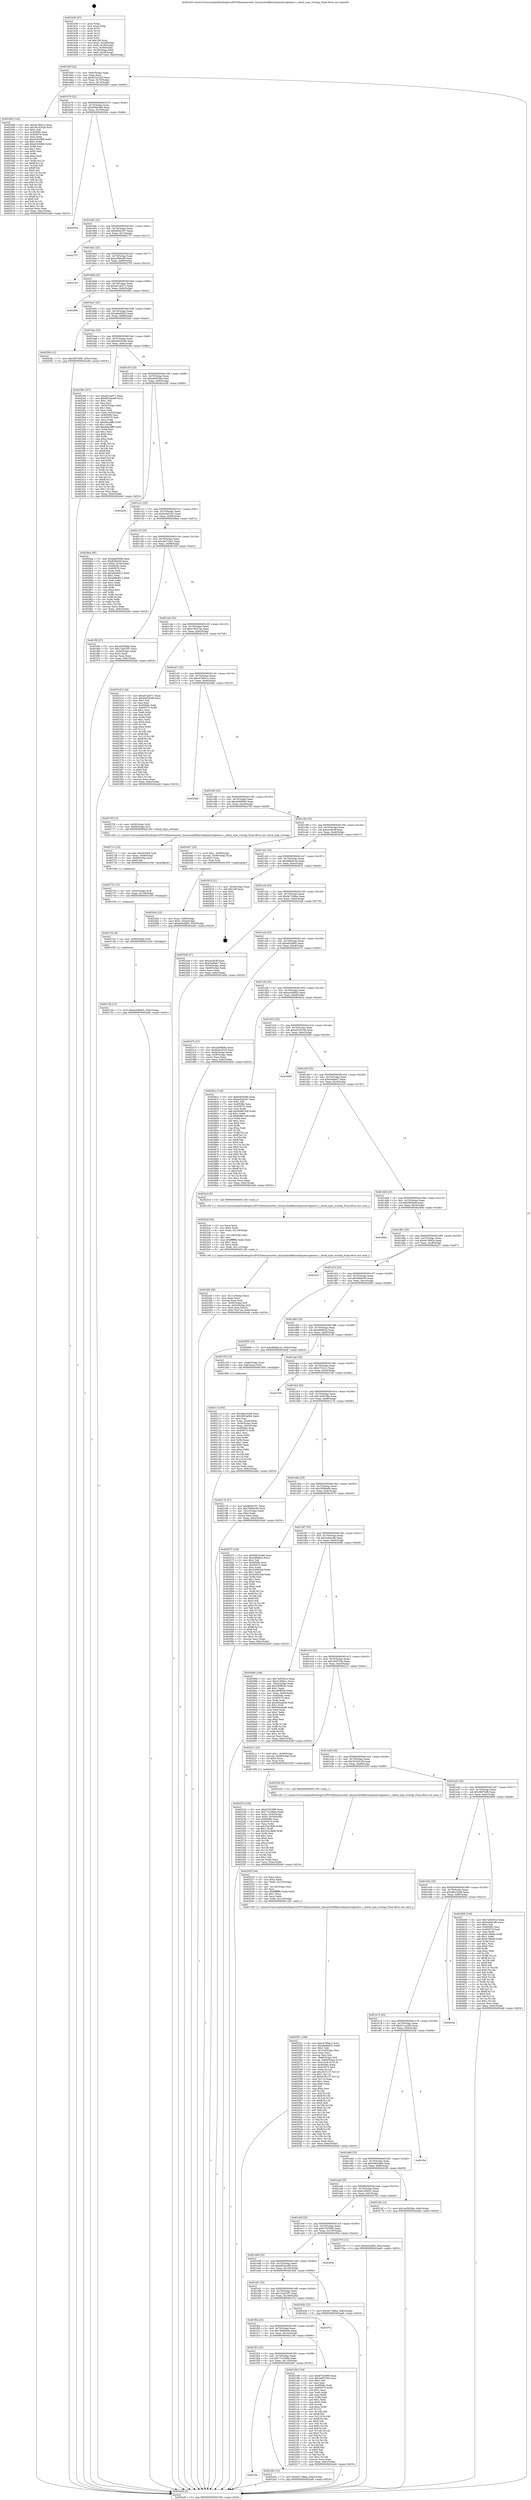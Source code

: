 digraph "0x401b30" {
  label = "0x401b30 (/mnt/c/Users/mathe/Desktop/tcc/POCII/binaries/extr_linuxarchx86kernelcpumtrrgeneric.c_check_type_overlap_Final-ollvm.out::main(0))"
  labelloc = "t"
  node[shape=record]

  Entry [label="",width=0.3,height=0.3,shape=circle,fillcolor=black,style=filled]
  "0x401b5f" [label="{
     0x401b5f [23]\l
     | [instrs]\l
     &nbsp;&nbsp;0x401b5f \<+3\>: mov -0x6c(%rbp),%eax\l
     &nbsp;&nbsp;0x401b62 \<+2\>: mov %eax,%ecx\l
     &nbsp;&nbsp;0x401b64 \<+6\>: sub $0x822e3220,%ecx\l
     &nbsp;&nbsp;0x401b6a \<+3\>: mov %eax,-0x70(%rbp)\l
     &nbsp;&nbsp;0x401b6d \<+3\>: mov %ecx,-0x74(%rbp)\l
     &nbsp;&nbsp;0x401b70 \<+6\>: je 0000000000402490 \<main+0x960\>\l
  }"]
  "0x402490" [label="{
     0x402490 [144]\l
     | [instrs]\l
     &nbsp;&nbsp;0x402490 \<+5\>: mov $0xcb789a1c,%eax\l
     &nbsp;&nbsp;0x402495 \<+5\>: mov $0x36163c29,%ecx\l
     &nbsp;&nbsp;0x40249a \<+2\>: mov $0x1,%dl\l
     &nbsp;&nbsp;0x40249c \<+7\>: mov 0x40506c,%esi\l
     &nbsp;&nbsp;0x4024a3 \<+7\>: mov 0x405070,%edi\l
     &nbsp;&nbsp;0x4024aa \<+3\>: mov %esi,%r8d\l
     &nbsp;&nbsp;0x4024ad \<+7\>: sub $0xb53308f9,%r8d\l
     &nbsp;&nbsp;0x4024b4 \<+4\>: sub $0x1,%r8d\l
     &nbsp;&nbsp;0x4024b8 \<+7\>: add $0xb53308f9,%r8d\l
     &nbsp;&nbsp;0x4024bf \<+4\>: imul %r8d,%esi\l
     &nbsp;&nbsp;0x4024c3 \<+3\>: and $0x1,%esi\l
     &nbsp;&nbsp;0x4024c6 \<+3\>: cmp $0x0,%esi\l
     &nbsp;&nbsp;0x4024c9 \<+4\>: sete %r9b\l
     &nbsp;&nbsp;0x4024cd \<+3\>: cmp $0xa,%edi\l
     &nbsp;&nbsp;0x4024d0 \<+4\>: setl %r10b\l
     &nbsp;&nbsp;0x4024d4 \<+3\>: mov %r9b,%r11b\l
     &nbsp;&nbsp;0x4024d7 \<+4\>: xor $0xff,%r11b\l
     &nbsp;&nbsp;0x4024db \<+3\>: mov %r10b,%bl\l
     &nbsp;&nbsp;0x4024de \<+3\>: xor $0xff,%bl\l
     &nbsp;&nbsp;0x4024e1 \<+3\>: xor $0x0,%dl\l
     &nbsp;&nbsp;0x4024e4 \<+3\>: mov %r11b,%r14b\l
     &nbsp;&nbsp;0x4024e7 \<+4\>: and $0x0,%r14b\l
     &nbsp;&nbsp;0x4024eb \<+3\>: and %dl,%r9b\l
     &nbsp;&nbsp;0x4024ee \<+3\>: mov %bl,%r15b\l
     &nbsp;&nbsp;0x4024f1 \<+4\>: and $0x0,%r15b\l
     &nbsp;&nbsp;0x4024f5 \<+3\>: and %dl,%r10b\l
     &nbsp;&nbsp;0x4024f8 \<+3\>: or %r9b,%r14b\l
     &nbsp;&nbsp;0x4024fb \<+3\>: or %r10b,%r15b\l
     &nbsp;&nbsp;0x4024fe \<+3\>: xor %r15b,%r14b\l
     &nbsp;&nbsp;0x402501 \<+3\>: or %bl,%r11b\l
     &nbsp;&nbsp;0x402504 \<+4\>: xor $0xff,%r11b\l
     &nbsp;&nbsp;0x402508 \<+3\>: or $0x0,%dl\l
     &nbsp;&nbsp;0x40250b \<+3\>: and %dl,%r11b\l
     &nbsp;&nbsp;0x40250e \<+3\>: or %r11b,%r14b\l
     &nbsp;&nbsp;0x402511 \<+4\>: test $0x1,%r14b\l
     &nbsp;&nbsp;0x402515 \<+3\>: cmovne %ecx,%eax\l
     &nbsp;&nbsp;0x402518 \<+3\>: mov %eax,-0x6c(%rbp)\l
     &nbsp;&nbsp;0x40251b \<+5\>: jmp 0000000000402a46 \<main+0xf16\>\l
  }"]
  "0x401b76" [label="{
     0x401b76 [22]\l
     | [instrs]\l
     &nbsp;&nbsp;0x401b76 \<+5\>: jmp 0000000000401b7b \<main+0x4b\>\l
     &nbsp;&nbsp;0x401b7b \<+3\>: mov -0x70(%rbp),%eax\l
     &nbsp;&nbsp;0x401b7e \<+5\>: sub $0x9506e594,%eax\l
     &nbsp;&nbsp;0x401b83 \<+3\>: mov %eax,-0x78(%rbp)\l
     &nbsp;&nbsp;0x401b86 \<+6\>: je 000000000040292a \<main+0xdfa\>\l
  }"]
  Exit [label="",width=0.3,height=0.3,shape=circle,fillcolor=black,style=filled,peripheries=2]
  "0x40292a" [label="{
     0x40292a\l
  }", style=dashed]
  "0x401b8c" [label="{
     0x401b8c [22]\l
     | [instrs]\l
     &nbsp;&nbsp;0x401b8c \<+5\>: jmp 0000000000401b91 \<main+0x61\>\l
     &nbsp;&nbsp;0x401b91 \<+3\>: mov -0x70(%rbp),%eax\l
     &nbsp;&nbsp;0x401b94 \<+5\>: sub $0x983d1f37,%eax\l
     &nbsp;&nbsp;0x401b99 \<+3\>: mov %eax,-0x7c(%rbp)\l
     &nbsp;&nbsp;0x401b9c \<+6\>: je 0000000000402757 \<main+0xc27\>\l
  }"]
  "0x40274b" [label="{
     0x40274b [12]\l
     | [instrs]\l
     &nbsp;&nbsp;0x40274b \<+7\>: movl $0xecb490b5,-0x6c(%rbp)\l
     &nbsp;&nbsp;0x402752 \<+5\>: jmp 0000000000402a46 \<main+0xf16\>\l
  }"]
  "0x402757" [label="{
     0x402757\l
  }", style=dashed]
  "0x401ba2" [label="{
     0x401ba2 [22]\l
     | [instrs]\l
     &nbsp;&nbsp;0x401ba2 \<+5\>: jmp 0000000000401ba7 \<main+0x77\>\l
     &nbsp;&nbsp;0x401ba7 \<+3\>: mov -0x70(%rbp),%eax\l
     &nbsp;&nbsp;0x401baa \<+5\>: sub $0xa369acf8,%eax\l
     &nbsp;&nbsp;0x401baf \<+3\>: mov %eax,-0x80(%rbp)\l
     &nbsp;&nbsp;0x401bb2 \<+6\>: je 0000000000402763 \<main+0xc33\>\l
  }"]
  "0x402742" [label="{
     0x402742 [9]\l
     | [instrs]\l
     &nbsp;&nbsp;0x402742 \<+4\>: mov -0x60(%rbp),%rdi\l
     &nbsp;&nbsp;0x402746 \<+5\>: call 0000000000401030 \<free@plt\>\l
     | [calls]\l
     &nbsp;&nbsp;0x401030 \{1\} (unknown)\l
  }"]
  "0x402763" [label="{
     0x402763\l
  }", style=dashed]
  "0x401bb8" [label="{
     0x401bb8 [25]\l
     | [instrs]\l
     &nbsp;&nbsp;0x401bb8 \<+5\>: jmp 0000000000401bbd \<main+0x8d\>\l
     &nbsp;&nbsp;0x401bbd \<+3\>: mov -0x70(%rbp),%eax\l
     &nbsp;&nbsp;0x401bc0 \<+5\>: sub $0xa67aa071,%eax\l
     &nbsp;&nbsp;0x401bc5 \<+6\>: mov %eax,-0x84(%rbp)\l
     &nbsp;&nbsp;0x401bcb \<+6\>: je 000000000040298c \<main+0xe5c\>\l
  }"]
  "0x402733" [label="{
     0x402733 [15]\l
     | [instrs]\l
     &nbsp;&nbsp;0x402733 \<+4\>: mov -0x50(%rbp),%rdi\l
     &nbsp;&nbsp;0x402737 \<+6\>: mov %eax,-0x128(%rbp)\l
     &nbsp;&nbsp;0x40273d \<+5\>: call 0000000000401030 \<free@plt\>\l
     | [calls]\l
     &nbsp;&nbsp;0x401030 \{1\} (unknown)\l
  }"]
  "0x40298c" [label="{
     0x40298c\l
  }", style=dashed]
  "0x401bd1" [label="{
     0x401bd1 [25]\l
     | [instrs]\l
     &nbsp;&nbsp;0x401bd1 \<+5\>: jmp 0000000000401bd6 \<main+0xa6\>\l
     &nbsp;&nbsp;0x401bd6 \<+3\>: mov -0x70(%rbp),%eax\l
     &nbsp;&nbsp;0x401bd9 \<+5\>: sub $0xa8ed0923,%eax\l
     &nbsp;&nbsp;0x401bde \<+6\>: mov %eax,-0x88(%rbp)\l
     &nbsp;&nbsp;0x401be4 \<+6\>: je 00000000004025fa \<main+0xaca\>\l
  }"]
  "0x40271c" [label="{
     0x40271c [23]\l
     | [instrs]\l
     &nbsp;&nbsp;0x40271c \<+10\>: movabs $0x4030b6,%rdi\l
     &nbsp;&nbsp;0x402726 \<+3\>: mov %eax,-0x68(%rbp)\l
     &nbsp;&nbsp;0x402729 \<+3\>: mov -0x68(%rbp),%esi\l
     &nbsp;&nbsp;0x40272c \<+2\>: mov $0x0,%al\l
     &nbsp;&nbsp;0x40272e \<+5\>: call 0000000000401040 \<printf@plt\>\l
     | [calls]\l
     &nbsp;&nbsp;0x401040 \{1\} (unknown)\l
  }"]
  "0x4025fa" [label="{
     0x4025fa [12]\l
     | [instrs]\l
     &nbsp;&nbsp;0x4025fa \<+7\>: movl $0x3697fef0,-0x6c(%rbp)\l
     &nbsp;&nbsp;0x402601 \<+5\>: jmp 0000000000402a46 \<main+0xf16\>\l
  }"]
  "0x401bea" [label="{
     0x401bea [25]\l
     | [instrs]\l
     &nbsp;&nbsp;0x401bea \<+5\>: jmp 0000000000401bef \<main+0xbf\>\l
     &nbsp;&nbsp;0x401bef \<+3\>: mov -0x70(%rbp),%eax\l
     &nbsp;&nbsp;0x401bf2 \<+5\>: sub $0xb4034c96,%eax\l
     &nbsp;&nbsp;0x401bf7 \<+6\>: mov %eax,-0x8c(%rbp)\l
     &nbsp;&nbsp;0x401bfd \<+6\>: je 000000000040239e \<main+0x86e\>\l
  }"]
  "0x402551" [label="{
     0x402551 [169]\l
     | [instrs]\l
     &nbsp;&nbsp;0x402551 \<+5\>: mov $0xcb789a1c,%ecx\l
     &nbsp;&nbsp;0x402556 \<+5\>: mov $0xa8ed0923,%edx\l
     &nbsp;&nbsp;0x40255b \<+3\>: mov $0x1,%dil\l
     &nbsp;&nbsp;0x40255e \<+6\>: mov -0x124(%rbp),%esi\l
     &nbsp;&nbsp;0x402564 \<+3\>: imul %eax,%esi\l
     &nbsp;&nbsp;0x402567 \<+3\>: movslq %esi,%r8\l
     &nbsp;&nbsp;0x40256a \<+4\>: mov -0x60(%rbp),%r9\l
     &nbsp;&nbsp;0x40256e \<+4\>: movslq -0x64(%rbp),%r10\l
     &nbsp;&nbsp;0x402572 \<+4\>: mov %r8,(%r9,%r10,8)\l
     &nbsp;&nbsp;0x402576 \<+7\>: mov 0x40506c,%eax\l
     &nbsp;&nbsp;0x40257d \<+7\>: mov 0x405070,%esi\l
     &nbsp;&nbsp;0x402584 \<+3\>: mov %eax,%r11d\l
     &nbsp;&nbsp;0x402587 \<+7\>: add $0xcf1f1137,%r11d\l
     &nbsp;&nbsp;0x40258e \<+4\>: sub $0x1,%r11d\l
     &nbsp;&nbsp;0x402592 \<+7\>: sub $0xcf1f1137,%r11d\l
     &nbsp;&nbsp;0x402599 \<+4\>: imul %r11d,%eax\l
     &nbsp;&nbsp;0x40259d \<+3\>: and $0x1,%eax\l
     &nbsp;&nbsp;0x4025a0 \<+3\>: cmp $0x0,%eax\l
     &nbsp;&nbsp;0x4025a3 \<+3\>: sete %bl\l
     &nbsp;&nbsp;0x4025a6 \<+3\>: cmp $0xa,%esi\l
     &nbsp;&nbsp;0x4025a9 \<+4\>: setl %r14b\l
     &nbsp;&nbsp;0x4025ad \<+3\>: mov %bl,%r15b\l
     &nbsp;&nbsp;0x4025b0 \<+4\>: xor $0xff,%r15b\l
     &nbsp;&nbsp;0x4025b4 \<+3\>: mov %r14b,%r12b\l
     &nbsp;&nbsp;0x4025b7 \<+4\>: xor $0xff,%r12b\l
     &nbsp;&nbsp;0x4025bb \<+4\>: xor $0x0,%dil\l
     &nbsp;&nbsp;0x4025bf \<+3\>: mov %r15b,%r13b\l
     &nbsp;&nbsp;0x4025c2 \<+4\>: and $0x0,%r13b\l
     &nbsp;&nbsp;0x4025c6 \<+3\>: and %dil,%bl\l
     &nbsp;&nbsp;0x4025c9 \<+3\>: mov %r12b,%al\l
     &nbsp;&nbsp;0x4025cc \<+2\>: and $0x0,%al\l
     &nbsp;&nbsp;0x4025ce \<+3\>: and %dil,%r14b\l
     &nbsp;&nbsp;0x4025d1 \<+3\>: or %bl,%r13b\l
     &nbsp;&nbsp;0x4025d4 \<+3\>: or %r14b,%al\l
     &nbsp;&nbsp;0x4025d7 \<+3\>: xor %al,%r13b\l
     &nbsp;&nbsp;0x4025da \<+3\>: or %r12b,%r15b\l
     &nbsp;&nbsp;0x4025dd \<+4\>: xor $0xff,%r15b\l
     &nbsp;&nbsp;0x4025e1 \<+4\>: or $0x0,%dil\l
     &nbsp;&nbsp;0x4025e5 \<+3\>: and %dil,%r15b\l
     &nbsp;&nbsp;0x4025e8 \<+3\>: or %r15b,%r13b\l
     &nbsp;&nbsp;0x4025eb \<+4\>: test $0x1,%r13b\l
     &nbsp;&nbsp;0x4025ef \<+3\>: cmovne %edx,%ecx\l
     &nbsp;&nbsp;0x4025f2 \<+3\>: mov %ecx,-0x6c(%rbp)\l
     &nbsp;&nbsp;0x4025f5 \<+5\>: jmp 0000000000402a46 \<main+0xf16\>\l
  }"]
  "0x40239e" [label="{
     0x40239e [157]\l
     | [instrs]\l
     &nbsp;&nbsp;0x40239e \<+5\>: mov $0xa67aa071,%eax\l
     &nbsp;&nbsp;0x4023a3 \<+5\>: mov $0x6932ec98,%ecx\l
     &nbsp;&nbsp;0x4023a8 \<+2\>: mov $0x1,%dl\l
     &nbsp;&nbsp;0x4023aa \<+2\>: xor %esi,%esi\l
     &nbsp;&nbsp;0x4023ac \<+3\>: mov -0x54(%rbp),%edi\l
     &nbsp;&nbsp;0x4023af \<+3\>: sub $0x1,%esi\l
     &nbsp;&nbsp;0x4023b2 \<+2\>: sub %esi,%edi\l
     &nbsp;&nbsp;0x4023b4 \<+3\>: mov %edi,-0x54(%rbp)\l
     &nbsp;&nbsp;0x4023b7 \<+7\>: mov 0x40506c,%esi\l
     &nbsp;&nbsp;0x4023be \<+7\>: mov 0x405070,%edi\l
     &nbsp;&nbsp;0x4023c5 \<+3\>: mov %esi,%r8d\l
     &nbsp;&nbsp;0x4023c8 \<+7\>: sub $0x49acdff6,%r8d\l
     &nbsp;&nbsp;0x4023cf \<+4\>: sub $0x1,%r8d\l
     &nbsp;&nbsp;0x4023d3 \<+7\>: add $0x49acdff6,%r8d\l
     &nbsp;&nbsp;0x4023da \<+4\>: imul %r8d,%esi\l
     &nbsp;&nbsp;0x4023de \<+3\>: and $0x1,%esi\l
     &nbsp;&nbsp;0x4023e1 \<+3\>: cmp $0x0,%esi\l
     &nbsp;&nbsp;0x4023e4 \<+4\>: sete %r9b\l
     &nbsp;&nbsp;0x4023e8 \<+3\>: cmp $0xa,%edi\l
     &nbsp;&nbsp;0x4023eb \<+4\>: setl %r10b\l
     &nbsp;&nbsp;0x4023ef \<+3\>: mov %r9b,%r11b\l
     &nbsp;&nbsp;0x4023f2 \<+4\>: xor $0xff,%r11b\l
     &nbsp;&nbsp;0x4023f6 \<+3\>: mov %r10b,%bl\l
     &nbsp;&nbsp;0x4023f9 \<+3\>: xor $0xff,%bl\l
     &nbsp;&nbsp;0x4023fc \<+3\>: xor $0x0,%dl\l
     &nbsp;&nbsp;0x4023ff \<+3\>: mov %r11b,%r14b\l
     &nbsp;&nbsp;0x402402 \<+4\>: and $0x0,%r14b\l
     &nbsp;&nbsp;0x402406 \<+3\>: and %dl,%r9b\l
     &nbsp;&nbsp;0x402409 \<+3\>: mov %bl,%r15b\l
     &nbsp;&nbsp;0x40240c \<+4\>: and $0x0,%r15b\l
     &nbsp;&nbsp;0x402410 \<+3\>: and %dl,%r10b\l
     &nbsp;&nbsp;0x402413 \<+3\>: or %r9b,%r14b\l
     &nbsp;&nbsp;0x402416 \<+3\>: or %r10b,%r15b\l
     &nbsp;&nbsp;0x402419 \<+3\>: xor %r15b,%r14b\l
     &nbsp;&nbsp;0x40241c \<+3\>: or %bl,%r11b\l
     &nbsp;&nbsp;0x40241f \<+4\>: xor $0xff,%r11b\l
     &nbsp;&nbsp;0x402423 \<+3\>: or $0x0,%dl\l
     &nbsp;&nbsp;0x402426 \<+3\>: and %dl,%r11b\l
     &nbsp;&nbsp;0x402429 \<+3\>: or %r11b,%r14b\l
     &nbsp;&nbsp;0x40242c \<+4\>: test $0x1,%r14b\l
     &nbsp;&nbsp;0x402430 \<+3\>: cmovne %ecx,%eax\l
     &nbsp;&nbsp;0x402433 \<+3\>: mov %eax,-0x6c(%rbp)\l
     &nbsp;&nbsp;0x402436 \<+5\>: jmp 0000000000402a46 \<main+0xf16\>\l
  }"]
  "0x401c03" [label="{
     0x401c03 [25]\l
     | [instrs]\l
     &nbsp;&nbsp;0x401c03 \<+5\>: jmp 0000000000401c08 \<main+0xd8\>\l
     &nbsp;&nbsp;0x401c08 \<+3\>: mov -0x70(%rbp),%eax\l
     &nbsp;&nbsp;0x401c0b \<+5\>: sub $0xba6550fa,%eax\l
     &nbsp;&nbsp;0x401c10 \<+6\>: mov %eax,-0x90(%rbp)\l
     &nbsp;&nbsp;0x401c16 \<+6\>: je 0000000000402a38 \<main+0xf08\>\l
  }"]
  "0x402525" [label="{
     0x402525 [44]\l
     | [instrs]\l
     &nbsp;&nbsp;0x402525 \<+2\>: xor %ecx,%ecx\l
     &nbsp;&nbsp;0x402527 \<+5\>: mov $0x2,%edx\l
     &nbsp;&nbsp;0x40252c \<+6\>: mov %edx,-0x120(%rbp)\l
     &nbsp;&nbsp;0x402532 \<+1\>: cltd\l
     &nbsp;&nbsp;0x402533 \<+6\>: mov -0x120(%rbp),%esi\l
     &nbsp;&nbsp;0x402539 \<+2\>: idiv %esi\l
     &nbsp;&nbsp;0x40253b \<+6\>: imul $0xfffffffe,%edx,%edx\l
     &nbsp;&nbsp;0x402541 \<+3\>: sub $0x1,%ecx\l
     &nbsp;&nbsp;0x402544 \<+2\>: sub %ecx,%edx\l
     &nbsp;&nbsp;0x402546 \<+6\>: mov %edx,-0x124(%rbp)\l
     &nbsp;&nbsp;0x40254c \<+5\>: call 0000000000401160 \<next_i\>\l
     | [calls]\l
     &nbsp;&nbsp;0x401160 \{1\} (/mnt/c/Users/mathe/Desktop/tcc/POCII/binaries/extr_linuxarchx86kernelcpumtrrgeneric.c_check_type_overlap_Final-ollvm.out::next_i)\l
  }"]
  "0x402a38" [label="{
     0x402a38\l
  }", style=dashed]
  "0x401c1c" [label="{
     0x401c1c [25]\l
     | [instrs]\l
     &nbsp;&nbsp;0x401c1c \<+5\>: jmp 0000000000401c21 \<main+0xf1\>\l
     &nbsp;&nbsp;0x401c21 \<+3\>: mov -0x70(%rbp),%eax\l
     &nbsp;&nbsp;0x401c24 \<+5\>: sub $0xbc0a5241,%eax\l
     &nbsp;&nbsp;0x401c29 \<+6\>: mov %eax,-0x94(%rbp)\l
     &nbsp;&nbsp;0x401c2f \<+6\>: je 00000000004028aa \<main+0xd7a\>\l
  }"]
  "0x40245e" [label="{
     0x40245e [23]\l
     | [instrs]\l
     &nbsp;&nbsp;0x40245e \<+4\>: mov %rax,-0x60(%rbp)\l
     &nbsp;&nbsp;0x402462 \<+7\>: movl $0x0,-0x64(%rbp)\l
     &nbsp;&nbsp;0x402469 \<+7\>: movl $0xe00cb8f3,-0x6c(%rbp)\l
     &nbsp;&nbsp;0x402470 \<+5\>: jmp 0000000000402a46 \<main+0xf16\>\l
  }"]
  "0x4028aa" [label="{
     0x4028aa [95]\l
     | [instrs]\l
     &nbsp;&nbsp;0x4028aa \<+5\>: mov $0xba6550fa,%eax\l
     &nbsp;&nbsp;0x4028af \<+5\>: mov $0x838dc00,%ecx\l
     &nbsp;&nbsp;0x4028b4 \<+7\>: movl $0x0,-0x34(%rbp)\l
     &nbsp;&nbsp;0x4028bb \<+7\>: mov 0x40506c,%edx\l
     &nbsp;&nbsp;0x4028c2 \<+7\>: mov 0x405070,%esi\l
     &nbsp;&nbsp;0x4028c9 \<+2\>: mov %edx,%edi\l
     &nbsp;&nbsp;0x4028cb \<+6\>: add $0xeb9ad912,%edi\l
     &nbsp;&nbsp;0x4028d1 \<+3\>: sub $0x1,%edi\l
     &nbsp;&nbsp;0x4028d4 \<+6\>: sub $0xeb9ad912,%edi\l
     &nbsp;&nbsp;0x4028da \<+3\>: imul %edi,%edx\l
     &nbsp;&nbsp;0x4028dd \<+3\>: and $0x1,%edx\l
     &nbsp;&nbsp;0x4028e0 \<+3\>: cmp $0x0,%edx\l
     &nbsp;&nbsp;0x4028e3 \<+4\>: sete %r8b\l
     &nbsp;&nbsp;0x4028e7 \<+3\>: cmp $0xa,%esi\l
     &nbsp;&nbsp;0x4028ea \<+4\>: setl %r9b\l
     &nbsp;&nbsp;0x4028ee \<+3\>: mov %r8b,%r10b\l
     &nbsp;&nbsp;0x4028f1 \<+3\>: and %r9b,%r10b\l
     &nbsp;&nbsp;0x4028f4 \<+3\>: xor %r9b,%r8b\l
     &nbsp;&nbsp;0x4028f7 \<+3\>: or %r8b,%r10b\l
     &nbsp;&nbsp;0x4028fa \<+4\>: test $0x1,%r10b\l
     &nbsp;&nbsp;0x4028fe \<+3\>: cmovne %ecx,%eax\l
     &nbsp;&nbsp;0x402901 \<+3\>: mov %eax,-0x6c(%rbp)\l
     &nbsp;&nbsp;0x402904 \<+5\>: jmp 0000000000402a46 \<main+0xf16\>\l
  }"]
  "0x401c35" [label="{
     0x401c35 [25]\l
     | [instrs]\l
     &nbsp;&nbsp;0x401c35 \<+5\>: jmp 0000000000401c3a \<main+0x10a\>\l
     &nbsp;&nbsp;0x401c3a \<+3\>: mov -0x70(%rbp),%eax\l
     &nbsp;&nbsp;0x401c3d \<+5\>: sub $0xc6d71be3,%eax\l
     &nbsp;&nbsp;0x401c42 \<+6\>: mov %eax,-0x98(%rbp)\l
     &nbsp;&nbsp;0x401c48 \<+6\>: je 0000000000401f5f \<main+0x42f\>\l
  }"]
  "0x4022f4" [label="{
     0x4022f4 [36]\l
     | [instrs]\l
     &nbsp;&nbsp;0x4022f4 \<+6\>: mov -0x11c(%rbp),%ecx\l
     &nbsp;&nbsp;0x4022fa \<+3\>: imul %eax,%ecx\l
     &nbsp;&nbsp;0x4022fd \<+3\>: movslq %ecx,%rdi\l
     &nbsp;&nbsp;0x402300 \<+4\>: mov -0x50(%rbp),%r8\l
     &nbsp;&nbsp;0x402304 \<+4\>: movslq -0x54(%rbp),%r9\l
     &nbsp;&nbsp;0x402308 \<+4\>: mov %rdi,(%r8,%r9,8)\l
     &nbsp;&nbsp;0x40230c \<+7\>: movl $0xc79c57ae,-0x6c(%rbp)\l
     &nbsp;&nbsp;0x402313 \<+5\>: jmp 0000000000402a46 \<main+0xf16\>\l
  }"]
  "0x401f5f" [label="{
     0x401f5f [27]\l
     | [instrs]\l
     &nbsp;&nbsp;0x401f5f \<+5\>: mov $0x25d59afe,%eax\l
     &nbsp;&nbsp;0x401f64 \<+5\>: mov $0x73ad15f7,%ecx\l
     &nbsp;&nbsp;0x401f69 \<+3\>: mov -0x30(%rbp),%edx\l
     &nbsp;&nbsp;0x401f6c \<+3\>: cmp $0x2,%edx\l
     &nbsp;&nbsp;0x401f6f \<+3\>: cmovne %ecx,%eax\l
     &nbsp;&nbsp;0x401f72 \<+3\>: mov %eax,-0x6c(%rbp)\l
     &nbsp;&nbsp;0x401f75 \<+5\>: jmp 0000000000402a46 \<main+0xf16\>\l
  }"]
  "0x401c4e" [label="{
     0x401c4e [25]\l
     | [instrs]\l
     &nbsp;&nbsp;0x401c4e \<+5\>: jmp 0000000000401c53 \<main+0x123\>\l
     &nbsp;&nbsp;0x401c53 \<+3\>: mov -0x70(%rbp),%eax\l
     &nbsp;&nbsp;0x401c56 \<+5\>: sub $0xc79c57ae,%eax\l
     &nbsp;&nbsp;0x401c5b \<+6\>: mov %eax,-0x9c(%rbp)\l
     &nbsp;&nbsp;0x401c61 \<+6\>: je 0000000000402318 \<main+0x7e8\>\l
  }"]
  "0x402a46" [label="{
     0x402a46 [5]\l
     | [instrs]\l
     &nbsp;&nbsp;0x402a46 \<+5\>: jmp 0000000000401b5f \<main+0x2f\>\l
  }"]
  "0x401b30" [label="{
     0x401b30 [47]\l
     | [instrs]\l
     &nbsp;&nbsp;0x401b30 \<+1\>: push %rbp\l
     &nbsp;&nbsp;0x401b31 \<+3\>: mov %rsp,%rbp\l
     &nbsp;&nbsp;0x401b34 \<+2\>: push %r15\l
     &nbsp;&nbsp;0x401b36 \<+2\>: push %r14\l
     &nbsp;&nbsp;0x401b38 \<+2\>: push %r13\l
     &nbsp;&nbsp;0x401b3a \<+2\>: push %r12\l
     &nbsp;&nbsp;0x401b3c \<+1\>: push %rbx\l
     &nbsp;&nbsp;0x401b3d \<+7\>: sub $0x108,%rsp\l
     &nbsp;&nbsp;0x401b44 \<+7\>: movl $0x0,-0x34(%rbp)\l
     &nbsp;&nbsp;0x401b4b \<+3\>: mov %edi,-0x38(%rbp)\l
     &nbsp;&nbsp;0x401b4e \<+4\>: mov %rsi,-0x40(%rbp)\l
     &nbsp;&nbsp;0x401b52 \<+3\>: mov -0x38(%rbp),%edi\l
     &nbsp;&nbsp;0x401b55 \<+3\>: mov %edi,-0x30(%rbp)\l
     &nbsp;&nbsp;0x401b58 \<+7\>: movl $0xc6d71be3,-0x6c(%rbp)\l
  }"]
  "0x4022c8" [label="{
     0x4022c8 [44]\l
     | [instrs]\l
     &nbsp;&nbsp;0x4022c8 \<+2\>: xor %ecx,%ecx\l
     &nbsp;&nbsp;0x4022ca \<+5\>: mov $0x2,%edx\l
     &nbsp;&nbsp;0x4022cf \<+6\>: mov %edx,-0x118(%rbp)\l
     &nbsp;&nbsp;0x4022d5 \<+1\>: cltd\l
     &nbsp;&nbsp;0x4022d6 \<+6\>: mov -0x118(%rbp),%esi\l
     &nbsp;&nbsp;0x4022dc \<+2\>: idiv %esi\l
     &nbsp;&nbsp;0x4022de \<+6\>: imul $0xfffffffe,%edx,%edx\l
     &nbsp;&nbsp;0x4022e4 \<+3\>: sub $0x1,%ecx\l
     &nbsp;&nbsp;0x4022e7 \<+2\>: sub %ecx,%edx\l
     &nbsp;&nbsp;0x4022e9 \<+6\>: mov %edx,-0x11c(%rbp)\l
     &nbsp;&nbsp;0x4022ef \<+5\>: call 0000000000401160 \<next_i\>\l
     | [calls]\l
     &nbsp;&nbsp;0x401160 \{1\} (/mnt/c/Users/mathe/Desktop/tcc/POCII/binaries/extr_linuxarchx86kernelcpumtrrgeneric.c_check_type_overlap_Final-ollvm.out::next_i)\l
  }"]
  "0x402318" [label="{
     0x402318 [134]\l
     | [instrs]\l
     &nbsp;&nbsp;0x402318 \<+5\>: mov $0xa67aa071,%eax\l
     &nbsp;&nbsp;0x40231d \<+5\>: mov $0xb4034c96,%ecx\l
     &nbsp;&nbsp;0x402322 \<+2\>: mov $0x1,%dl\l
     &nbsp;&nbsp;0x402324 \<+2\>: xor %esi,%esi\l
     &nbsp;&nbsp;0x402326 \<+7\>: mov 0x40506c,%edi\l
     &nbsp;&nbsp;0x40232d \<+8\>: mov 0x405070,%r8d\l
     &nbsp;&nbsp;0x402335 \<+3\>: sub $0x1,%esi\l
     &nbsp;&nbsp;0x402338 \<+3\>: mov %edi,%r9d\l
     &nbsp;&nbsp;0x40233b \<+3\>: add %esi,%r9d\l
     &nbsp;&nbsp;0x40233e \<+4\>: imul %r9d,%edi\l
     &nbsp;&nbsp;0x402342 \<+3\>: and $0x1,%edi\l
     &nbsp;&nbsp;0x402345 \<+3\>: cmp $0x0,%edi\l
     &nbsp;&nbsp;0x402348 \<+4\>: sete %r10b\l
     &nbsp;&nbsp;0x40234c \<+4\>: cmp $0xa,%r8d\l
     &nbsp;&nbsp;0x402350 \<+4\>: setl %r11b\l
     &nbsp;&nbsp;0x402354 \<+3\>: mov %r10b,%bl\l
     &nbsp;&nbsp;0x402357 \<+3\>: xor $0xff,%bl\l
     &nbsp;&nbsp;0x40235a \<+3\>: mov %r11b,%r14b\l
     &nbsp;&nbsp;0x40235d \<+4\>: xor $0xff,%r14b\l
     &nbsp;&nbsp;0x402361 \<+3\>: xor $0x0,%dl\l
     &nbsp;&nbsp;0x402364 \<+3\>: mov %bl,%r15b\l
     &nbsp;&nbsp;0x402367 \<+4\>: and $0x0,%r15b\l
     &nbsp;&nbsp;0x40236b \<+3\>: and %dl,%r10b\l
     &nbsp;&nbsp;0x40236e \<+3\>: mov %r14b,%r12b\l
     &nbsp;&nbsp;0x402371 \<+4\>: and $0x0,%r12b\l
     &nbsp;&nbsp;0x402375 \<+3\>: and %dl,%r11b\l
     &nbsp;&nbsp;0x402378 \<+3\>: or %r10b,%r15b\l
     &nbsp;&nbsp;0x40237b \<+3\>: or %r11b,%r12b\l
     &nbsp;&nbsp;0x40237e \<+3\>: xor %r12b,%r15b\l
     &nbsp;&nbsp;0x402381 \<+3\>: or %r14b,%bl\l
     &nbsp;&nbsp;0x402384 \<+3\>: xor $0xff,%bl\l
     &nbsp;&nbsp;0x402387 \<+3\>: or $0x0,%dl\l
     &nbsp;&nbsp;0x40238a \<+2\>: and %dl,%bl\l
     &nbsp;&nbsp;0x40238c \<+3\>: or %bl,%r15b\l
     &nbsp;&nbsp;0x40238f \<+4\>: test $0x1,%r15b\l
     &nbsp;&nbsp;0x402393 \<+3\>: cmovne %ecx,%eax\l
     &nbsp;&nbsp;0x402396 \<+3\>: mov %eax,-0x6c(%rbp)\l
     &nbsp;&nbsp;0x402399 \<+5\>: jmp 0000000000402a46 \<main+0xf16\>\l
  }"]
  "0x401c67" [label="{
     0x401c67 [25]\l
     | [instrs]\l
     &nbsp;&nbsp;0x401c67 \<+5\>: jmp 0000000000401c6c \<main+0x13c\>\l
     &nbsp;&nbsp;0x401c6c \<+3\>: mov -0x70(%rbp),%eax\l
     &nbsp;&nbsp;0x401c6f \<+5\>: sub $0xcb789a1c,%eax\l
     &nbsp;&nbsp;0x401c74 \<+6\>: mov %eax,-0xa0(%rbp)\l
     &nbsp;&nbsp;0x401c7a \<+6\>: je 00000000004029ab \<main+0xe7b\>\l
  }"]
  "0x401f3c" [label="{
     0x401f3c\l
  }", style=dashed]
  "0x4029ab" [label="{
     0x4029ab\l
  }", style=dashed]
  "0x401c80" [label="{
     0x401c80 [25]\l
     | [instrs]\l
     &nbsp;&nbsp;0x401c80 \<+5\>: jmp 0000000000401c85 \<main+0x155\>\l
     &nbsp;&nbsp;0x401c85 \<+3\>: mov -0x70(%rbp),%eax\l
     &nbsp;&nbsp;0x401c88 \<+5\>: sub $0xcbd08b9c,%eax\l
     &nbsp;&nbsp;0x401c8d \<+6\>: mov %eax,-0xa4(%rbp)\l
     &nbsp;&nbsp;0x401c93 \<+6\>: je 000000000040270f \<main+0xbdf\>\l
  }"]
  "0x40229c" [label="{
     0x40229c [12]\l
     | [instrs]\l
     &nbsp;&nbsp;0x40229c \<+7\>: movl $0xde7198ea,-0x6c(%rbp)\l
     &nbsp;&nbsp;0x4022a3 \<+5\>: jmp 0000000000402a46 \<main+0xf16\>\l
  }"]
  "0x40270f" [label="{
     0x40270f [13]\l
     | [instrs]\l
     &nbsp;&nbsp;0x40270f \<+4\>: mov -0x50(%rbp),%rdi\l
     &nbsp;&nbsp;0x402713 \<+4\>: mov -0x60(%rbp),%rsi\l
     &nbsp;&nbsp;0x402717 \<+5\>: call 0000000000401430 \<check_type_overlap\>\l
     | [calls]\l
     &nbsp;&nbsp;0x401430 \{1\} (/mnt/c/Users/mathe/Desktop/tcc/POCII/binaries/extr_linuxarchx86kernelcpumtrrgeneric.c_check_type_overlap_Final-ollvm.out::check_type_overlap)\l
  }"]
  "0x401c99" [label="{
     0x401c99 [25]\l
     | [instrs]\l
     &nbsp;&nbsp;0x401c99 \<+5\>: jmp 0000000000401c9e \<main+0x16e\>\l
     &nbsp;&nbsp;0x401c9e \<+3\>: mov -0x70(%rbp),%eax\l
     &nbsp;&nbsp;0x401ca1 \<+5\>: sub $0xcecf5cff,%eax\l
     &nbsp;&nbsp;0x401ca6 \<+6\>: mov %eax,-0xa8(%rbp)\l
     &nbsp;&nbsp;0x401cac \<+6\>: je 0000000000402447 \<main+0x917\>\l
  }"]
  "0x402233" [label="{
     0x402233 [105]\l
     | [instrs]\l
     &nbsp;&nbsp;0x402233 \<+5\>: mov $0x670339f0,%ecx\l
     &nbsp;&nbsp;0x402238 \<+5\>: mov $0x77e10b9a,%edx\l
     &nbsp;&nbsp;0x40223d \<+4\>: mov %rax,-0x50(%rbp)\l
     &nbsp;&nbsp;0x402241 \<+7\>: movl $0x0,-0x54(%rbp)\l
     &nbsp;&nbsp;0x402248 \<+7\>: mov 0x40506c,%esi\l
     &nbsp;&nbsp;0x40224f \<+8\>: mov 0x405070,%r8d\l
     &nbsp;&nbsp;0x402257 \<+3\>: mov %esi,%r9d\l
     &nbsp;&nbsp;0x40225a \<+7\>: sub $0x33a19bfb,%r9d\l
     &nbsp;&nbsp;0x402261 \<+4\>: sub $0x1,%r9d\l
     &nbsp;&nbsp;0x402265 \<+7\>: add $0x33a19bfb,%r9d\l
     &nbsp;&nbsp;0x40226c \<+4\>: imul %r9d,%esi\l
     &nbsp;&nbsp;0x402270 \<+3\>: and $0x1,%esi\l
     &nbsp;&nbsp;0x402273 \<+3\>: cmp $0x0,%esi\l
     &nbsp;&nbsp;0x402276 \<+4\>: sete %r10b\l
     &nbsp;&nbsp;0x40227a \<+4\>: cmp $0xa,%r8d\l
     &nbsp;&nbsp;0x40227e \<+4\>: setl %r11b\l
     &nbsp;&nbsp;0x402282 \<+3\>: mov %r10b,%bl\l
     &nbsp;&nbsp;0x402285 \<+3\>: and %r11b,%bl\l
     &nbsp;&nbsp;0x402288 \<+3\>: xor %r11b,%r10b\l
     &nbsp;&nbsp;0x40228b \<+3\>: or %r10b,%bl\l
     &nbsp;&nbsp;0x40228e \<+3\>: test $0x1,%bl\l
     &nbsp;&nbsp;0x402291 \<+3\>: cmovne %edx,%ecx\l
     &nbsp;&nbsp;0x402294 \<+3\>: mov %ecx,-0x6c(%rbp)\l
     &nbsp;&nbsp;0x402297 \<+5\>: jmp 0000000000402a46 \<main+0xf16\>\l
  }"]
  "0x402447" [label="{
     0x402447 [23]\l
     | [instrs]\l
     &nbsp;&nbsp;0x402447 \<+7\>: movl $0x1,-0x58(%rbp)\l
     &nbsp;&nbsp;0x40244e \<+4\>: movslq -0x58(%rbp),%rax\l
     &nbsp;&nbsp;0x402452 \<+4\>: shl $0x3,%rax\l
     &nbsp;&nbsp;0x402456 \<+3\>: mov %rax,%rdi\l
     &nbsp;&nbsp;0x402459 \<+5\>: call 0000000000401050 \<malloc@plt\>\l
     | [calls]\l
     &nbsp;&nbsp;0x401050 \{1\} (unknown)\l
  }"]
  "0x401cb2" [label="{
     0x401cb2 [25]\l
     | [instrs]\l
     &nbsp;&nbsp;0x401cb2 \<+5\>: jmp 0000000000401cb7 \<main+0x187\>\l
     &nbsp;&nbsp;0x401cb7 \<+3\>: mov -0x70(%rbp),%eax\l
     &nbsp;&nbsp;0x401cba \<+5\>: sub $0xd68ddc2e,%eax\l
     &nbsp;&nbsp;0x401cbf \<+6\>: mov %eax,-0xac(%rbp)\l
     &nbsp;&nbsp;0x401cc5 \<+6\>: je 0000000000402915 \<main+0xde5\>\l
  }"]
  "0x401f23" [label="{
     0x401f23 [25]\l
     | [instrs]\l
     &nbsp;&nbsp;0x401f23 \<+5\>: jmp 0000000000401f28 \<main+0x3f8\>\l
     &nbsp;&nbsp;0x401f28 \<+3\>: mov -0x70(%rbp),%eax\l
     &nbsp;&nbsp;0x401f2b \<+5\>: sub $0x77e10b9a,%eax\l
     &nbsp;&nbsp;0x401f30 \<+6\>: mov %eax,-0x110(%rbp)\l
     &nbsp;&nbsp;0x401f36 \<+6\>: je 000000000040229c \<main+0x76c\>\l
  }"]
  "0x402915" [label="{
     0x402915 [21]\l
     | [instrs]\l
     &nbsp;&nbsp;0x402915 \<+3\>: mov -0x34(%rbp),%eax\l
     &nbsp;&nbsp;0x402918 \<+7\>: add $0x108,%rsp\l
     &nbsp;&nbsp;0x40291f \<+1\>: pop %rbx\l
     &nbsp;&nbsp;0x402920 \<+2\>: pop %r12\l
     &nbsp;&nbsp;0x402922 \<+2\>: pop %r13\l
     &nbsp;&nbsp;0x402924 \<+2\>: pop %r14\l
     &nbsp;&nbsp;0x402926 \<+2\>: pop %r15\l
     &nbsp;&nbsp;0x402928 \<+1\>: pop %rbp\l
     &nbsp;&nbsp;0x402929 \<+1\>: ret\l
  }"]
  "0x401ccb" [label="{
     0x401ccb [25]\l
     | [instrs]\l
     &nbsp;&nbsp;0x401ccb \<+5\>: jmp 0000000000401cd0 \<main+0x1a0\>\l
     &nbsp;&nbsp;0x401cd0 \<+3\>: mov -0x70(%rbp),%eax\l
     &nbsp;&nbsp;0x401cd3 \<+5\>: sub $0xde7198ea,%eax\l
     &nbsp;&nbsp;0x401cd8 \<+6\>: mov %eax,-0xb0(%rbp)\l
     &nbsp;&nbsp;0x401cde \<+6\>: je 00000000004022a8 \<main+0x778\>\l
  }"]
  "0x402196" [label="{
     0x402196 [134]\l
     | [instrs]\l
     &nbsp;&nbsp;0x402196 \<+5\>: mov $0x670339f0,%eax\l
     &nbsp;&nbsp;0x40219b \<+5\>: mov $0x2e0f734b,%ecx\l
     &nbsp;&nbsp;0x4021a0 \<+2\>: mov $0x1,%dl\l
     &nbsp;&nbsp;0x4021a2 \<+2\>: xor %esi,%esi\l
     &nbsp;&nbsp;0x4021a4 \<+7\>: mov 0x40506c,%edi\l
     &nbsp;&nbsp;0x4021ab \<+8\>: mov 0x405070,%r8d\l
     &nbsp;&nbsp;0x4021b3 \<+3\>: sub $0x1,%esi\l
     &nbsp;&nbsp;0x4021b6 \<+3\>: mov %edi,%r9d\l
     &nbsp;&nbsp;0x4021b9 \<+3\>: add %esi,%r9d\l
     &nbsp;&nbsp;0x4021bc \<+4\>: imul %r9d,%edi\l
     &nbsp;&nbsp;0x4021c0 \<+3\>: and $0x1,%edi\l
     &nbsp;&nbsp;0x4021c3 \<+3\>: cmp $0x0,%edi\l
     &nbsp;&nbsp;0x4021c6 \<+4\>: sete %r10b\l
     &nbsp;&nbsp;0x4021ca \<+4\>: cmp $0xa,%r8d\l
     &nbsp;&nbsp;0x4021ce \<+4\>: setl %r11b\l
     &nbsp;&nbsp;0x4021d2 \<+3\>: mov %r10b,%bl\l
     &nbsp;&nbsp;0x4021d5 \<+3\>: xor $0xff,%bl\l
     &nbsp;&nbsp;0x4021d8 \<+3\>: mov %r11b,%r14b\l
     &nbsp;&nbsp;0x4021db \<+4\>: xor $0xff,%r14b\l
     &nbsp;&nbsp;0x4021df \<+3\>: xor $0x0,%dl\l
     &nbsp;&nbsp;0x4021e2 \<+3\>: mov %bl,%r15b\l
     &nbsp;&nbsp;0x4021e5 \<+4\>: and $0x0,%r15b\l
     &nbsp;&nbsp;0x4021e9 \<+3\>: and %dl,%r10b\l
     &nbsp;&nbsp;0x4021ec \<+3\>: mov %r14b,%r12b\l
     &nbsp;&nbsp;0x4021ef \<+4\>: and $0x0,%r12b\l
     &nbsp;&nbsp;0x4021f3 \<+3\>: and %dl,%r11b\l
     &nbsp;&nbsp;0x4021f6 \<+3\>: or %r10b,%r15b\l
     &nbsp;&nbsp;0x4021f9 \<+3\>: or %r11b,%r12b\l
     &nbsp;&nbsp;0x4021fc \<+3\>: xor %r12b,%r15b\l
     &nbsp;&nbsp;0x4021ff \<+3\>: or %r14b,%bl\l
     &nbsp;&nbsp;0x402202 \<+3\>: xor $0xff,%bl\l
     &nbsp;&nbsp;0x402205 \<+3\>: or $0x0,%dl\l
     &nbsp;&nbsp;0x402208 \<+2\>: and %dl,%bl\l
     &nbsp;&nbsp;0x40220a \<+3\>: or %bl,%r15b\l
     &nbsp;&nbsp;0x40220d \<+4\>: test $0x1,%r15b\l
     &nbsp;&nbsp;0x402211 \<+3\>: cmovne %ecx,%eax\l
     &nbsp;&nbsp;0x402214 \<+3\>: mov %eax,-0x6c(%rbp)\l
     &nbsp;&nbsp;0x402217 \<+5\>: jmp 0000000000402a46 \<main+0xf16\>\l
  }"]
  "0x4022a8" [label="{
     0x4022a8 [27]\l
     | [instrs]\l
     &nbsp;&nbsp;0x4022a8 \<+5\>: mov $0xcecf5cff,%eax\l
     &nbsp;&nbsp;0x4022ad \<+5\>: mov $0xf3a6fa47,%ecx\l
     &nbsp;&nbsp;0x4022b2 \<+3\>: mov -0x54(%rbp),%edx\l
     &nbsp;&nbsp;0x4022b5 \<+3\>: cmp -0x48(%rbp),%edx\l
     &nbsp;&nbsp;0x4022b8 \<+3\>: cmovl %ecx,%eax\l
     &nbsp;&nbsp;0x4022bb \<+3\>: mov %eax,-0x6c(%rbp)\l
     &nbsp;&nbsp;0x4022be \<+5\>: jmp 0000000000402a46 \<main+0xf16\>\l
  }"]
  "0x401ce4" [label="{
     0x401ce4 [25]\l
     | [instrs]\l
     &nbsp;&nbsp;0x401ce4 \<+5\>: jmp 0000000000401ce9 \<main+0x1b9\>\l
     &nbsp;&nbsp;0x401ce9 \<+3\>: mov -0x70(%rbp),%eax\l
     &nbsp;&nbsp;0x401cec \<+5\>: sub $0xe00cb8f3,%eax\l
     &nbsp;&nbsp;0x401cf1 \<+6\>: mov %eax,-0xb4(%rbp)\l
     &nbsp;&nbsp;0x401cf7 \<+6\>: je 0000000000402475 \<main+0x945\>\l
  }"]
  "0x401f0a" [label="{
     0x401f0a [25]\l
     | [instrs]\l
     &nbsp;&nbsp;0x401f0a \<+5\>: jmp 0000000000401f0f \<main+0x3df\>\l
     &nbsp;&nbsp;0x401f0f \<+3\>: mov -0x70(%rbp),%eax\l
     &nbsp;&nbsp;0x401f12 \<+5\>: sub $0x76094c0b,%eax\l
     &nbsp;&nbsp;0x401f17 \<+6\>: mov %eax,-0x10c(%rbp)\l
     &nbsp;&nbsp;0x401f1d \<+6\>: je 0000000000402196 \<main+0x666\>\l
  }"]
  "0x402475" [label="{
     0x402475 [27]\l
     | [instrs]\l
     &nbsp;&nbsp;0x402475 \<+5\>: mov $0xcbd08b9c,%eax\l
     &nbsp;&nbsp;0x40247a \<+5\>: mov $0x822e3220,%ecx\l
     &nbsp;&nbsp;0x40247f \<+3\>: mov -0x64(%rbp),%edx\l
     &nbsp;&nbsp;0x402482 \<+3\>: cmp -0x58(%rbp),%edx\l
     &nbsp;&nbsp;0x402485 \<+3\>: cmovl %ecx,%eax\l
     &nbsp;&nbsp;0x402488 \<+3\>: mov %eax,-0x6c(%rbp)\l
     &nbsp;&nbsp;0x40248b \<+5\>: jmp 0000000000402a46 \<main+0xf16\>\l
  }"]
  "0x401cfd" [label="{
     0x401cfd [25]\l
     | [instrs]\l
     &nbsp;&nbsp;0x401cfd \<+5\>: jmp 0000000000401d02 \<main+0x1d2\>\l
     &nbsp;&nbsp;0x401d02 \<+3\>: mov -0x70(%rbp),%eax\l
     &nbsp;&nbsp;0x401d05 \<+5\>: sub $0xecb490b5,%eax\l
     &nbsp;&nbsp;0x401d0a \<+6\>: mov %eax,-0xb8(%rbp)\l
     &nbsp;&nbsp;0x401d10 \<+6\>: je 000000000040281a \<main+0xcea\>\l
  }"]
  "0x401f7a" [label="{
     0x401f7a\l
  }", style=dashed]
  "0x40281a" [label="{
     0x40281a [144]\l
     | [instrs]\l
     &nbsp;&nbsp;0x40281a \<+5\>: mov $0xba6550fa,%eax\l
     &nbsp;&nbsp;0x40281f \<+5\>: mov $0xbc0a5241,%ecx\l
     &nbsp;&nbsp;0x402824 \<+2\>: mov $0x1,%dl\l
     &nbsp;&nbsp;0x402826 \<+7\>: mov 0x40506c,%esi\l
     &nbsp;&nbsp;0x40282d \<+7\>: mov 0x405070,%edi\l
     &nbsp;&nbsp;0x402834 \<+3\>: mov %esi,%r8d\l
     &nbsp;&nbsp;0x402837 \<+7\>: add $0x608815d9,%r8d\l
     &nbsp;&nbsp;0x40283e \<+4\>: sub $0x1,%r8d\l
     &nbsp;&nbsp;0x402842 \<+7\>: sub $0x608815d9,%r8d\l
     &nbsp;&nbsp;0x402849 \<+4\>: imul %r8d,%esi\l
     &nbsp;&nbsp;0x40284d \<+3\>: and $0x1,%esi\l
     &nbsp;&nbsp;0x402850 \<+3\>: cmp $0x0,%esi\l
     &nbsp;&nbsp;0x402853 \<+4\>: sete %r9b\l
     &nbsp;&nbsp;0x402857 \<+3\>: cmp $0xa,%edi\l
     &nbsp;&nbsp;0x40285a \<+4\>: setl %r10b\l
     &nbsp;&nbsp;0x40285e \<+3\>: mov %r9b,%r11b\l
     &nbsp;&nbsp;0x402861 \<+4\>: xor $0xff,%r11b\l
     &nbsp;&nbsp;0x402865 \<+3\>: mov %r10b,%bl\l
     &nbsp;&nbsp;0x402868 \<+3\>: xor $0xff,%bl\l
     &nbsp;&nbsp;0x40286b \<+3\>: xor $0x0,%dl\l
     &nbsp;&nbsp;0x40286e \<+3\>: mov %r11b,%r14b\l
     &nbsp;&nbsp;0x402871 \<+4\>: and $0x0,%r14b\l
     &nbsp;&nbsp;0x402875 \<+3\>: and %dl,%r9b\l
     &nbsp;&nbsp;0x402878 \<+3\>: mov %bl,%r15b\l
     &nbsp;&nbsp;0x40287b \<+4\>: and $0x0,%r15b\l
     &nbsp;&nbsp;0x40287f \<+3\>: and %dl,%r10b\l
     &nbsp;&nbsp;0x402882 \<+3\>: or %r9b,%r14b\l
     &nbsp;&nbsp;0x402885 \<+3\>: or %r10b,%r15b\l
     &nbsp;&nbsp;0x402888 \<+3\>: xor %r15b,%r14b\l
     &nbsp;&nbsp;0x40288b \<+3\>: or %bl,%r11b\l
     &nbsp;&nbsp;0x40288e \<+4\>: xor $0xff,%r11b\l
     &nbsp;&nbsp;0x402892 \<+3\>: or $0x0,%dl\l
     &nbsp;&nbsp;0x402895 \<+3\>: and %dl,%r11b\l
     &nbsp;&nbsp;0x402898 \<+3\>: or %r11b,%r14b\l
     &nbsp;&nbsp;0x40289b \<+4\>: test $0x1,%r14b\l
     &nbsp;&nbsp;0x40289f \<+3\>: cmovne %ecx,%eax\l
     &nbsp;&nbsp;0x4028a2 \<+3\>: mov %eax,-0x6c(%rbp)\l
     &nbsp;&nbsp;0x4028a5 \<+5\>: jmp 0000000000402a46 \<main+0xf16\>\l
  }"]
  "0x401d16" [label="{
     0x401d16 [25]\l
     | [instrs]\l
     &nbsp;&nbsp;0x401d16 \<+5\>: jmp 0000000000401d1b \<main+0x1eb\>\l
     &nbsp;&nbsp;0x401d1b \<+3\>: mov -0x70(%rbp),%eax\l
     &nbsp;&nbsp;0x401d1e \<+5\>: sub $0xed700148,%eax\l
     &nbsp;&nbsp;0x401d23 \<+6\>: mov %eax,-0xbc(%rbp)\l
     &nbsp;&nbsp;0x401d29 \<+6\>: je 0000000000402069 \<main+0x539\>\l
  }"]
  "0x401ef1" [label="{
     0x401ef1 [25]\l
     | [instrs]\l
     &nbsp;&nbsp;0x401ef1 \<+5\>: jmp 0000000000401ef6 \<main+0x3c6\>\l
     &nbsp;&nbsp;0x401ef6 \<+3\>: mov -0x70(%rbp),%eax\l
     &nbsp;&nbsp;0x401ef9 \<+5\>: sub $0x73ad15f7,%eax\l
     &nbsp;&nbsp;0x401efe \<+6\>: mov %eax,-0x108(%rbp)\l
     &nbsp;&nbsp;0x401f04 \<+6\>: je 0000000000401f7a \<main+0x44a\>\l
  }"]
  "0x402069" [label="{
     0x402069\l
  }", style=dashed]
  "0x401d2f" [label="{
     0x401d2f [25]\l
     | [instrs]\l
     &nbsp;&nbsp;0x401d2f \<+5\>: jmp 0000000000401d34 \<main+0x204\>\l
     &nbsp;&nbsp;0x401d34 \<+3\>: mov -0x70(%rbp),%eax\l
     &nbsp;&nbsp;0x401d37 \<+5\>: sub $0xf3a6fa47,%eax\l
     &nbsp;&nbsp;0x401d3c \<+6\>: mov %eax,-0xc0(%rbp)\l
     &nbsp;&nbsp;0x401d42 \<+6\>: je 00000000004022c3 \<main+0x793\>\l
  }"]
  "0x40243b" [label="{
     0x40243b [12]\l
     | [instrs]\l
     &nbsp;&nbsp;0x40243b \<+7\>: movl $0xde7198ea,-0x6c(%rbp)\l
     &nbsp;&nbsp;0x402442 \<+5\>: jmp 0000000000402a46 \<main+0xf16\>\l
  }"]
  "0x4022c3" [label="{
     0x4022c3 [5]\l
     | [instrs]\l
     &nbsp;&nbsp;0x4022c3 \<+5\>: call 0000000000401160 \<next_i\>\l
     | [calls]\l
     &nbsp;&nbsp;0x401160 \{1\} (/mnt/c/Users/mathe/Desktop/tcc/POCII/binaries/extr_linuxarchx86kernelcpumtrrgeneric.c_check_type_overlap_Final-ollvm.out::next_i)\l
  }"]
  "0x401d48" [label="{
     0x401d48 [25]\l
     | [instrs]\l
     &nbsp;&nbsp;0x401d48 \<+5\>: jmp 0000000000401d4d \<main+0x21d\>\l
     &nbsp;&nbsp;0x401d4d \<+3\>: mov -0x70(%rbp),%eax\l
     &nbsp;&nbsp;0x401d50 \<+5\>: sub $0xf565fabf,%eax\l
     &nbsp;&nbsp;0x401d55 \<+6\>: mov %eax,-0xc4(%rbp)\l
     &nbsp;&nbsp;0x401d5b \<+6\>: je 000000000040280e \<main+0xcde\>\l
  }"]
  "0x401ed8" [label="{
     0x401ed8 [25]\l
     | [instrs]\l
     &nbsp;&nbsp;0x401ed8 \<+5\>: jmp 0000000000401edd \<main+0x3ad\>\l
     &nbsp;&nbsp;0x401edd \<+3\>: mov -0x70(%rbp),%eax\l
     &nbsp;&nbsp;0x401ee0 \<+5\>: sub $0x6932ec98,%eax\l
     &nbsp;&nbsp;0x401ee5 \<+6\>: mov %eax,-0x104(%rbp)\l
     &nbsp;&nbsp;0x401eeb \<+6\>: je 000000000040243b \<main+0x90b\>\l
  }"]
  "0x40280e" [label="{
     0x40280e\l
  }", style=dashed]
  "0x401d61" [label="{
     0x401d61 [25]\l
     | [instrs]\l
     &nbsp;&nbsp;0x401d61 \<+5\>: jmp 0000000000401d66 \<main+0x236\>\l
     &nbsp;&nbsp;0x401d66 \<+3\>: mov -0x70(%rbp),%eax\l
     &nbsp;&nbsp;0x401d69 \<+5\>: sub $0xfe138d2e,%eax\l
     &nbsp;&nbsp;0x401d6e \<+6\>: mov %eax,-0xc8(%rbp)\l
     &nbsp;&nbsp;0x401d74 \<+6\>: je 0000000000402a27 \<main+0xef7\>\l
  }"]
  "0x40295e" [label="{
     0x40295e\l
  }", style=dashed]
  "0x402a27" [label="{
     0x402a27\l
  }", style=dashed]
  "0x401d7a" [label="{
     0x401d7a [25]\l
     | [instrs]\l
     &nbsp;&nbsp;0x401d7a \<+5\>: jmp 0000000000401d7f \<main+0x24f\>\l
     &nbsp;&nbsp;0x401d7f \<+3\>: mov -0x70(%rbp),%eax\l
     &nbsp;&nbsp;0x401d82 \<+5\>: sub $0x838dc00,%eax\l
     &nbsp;&nbsp;0x401d87 \<+6\>: mov %eax,-0xcc(%rbp)\l
     &nbsp;&nbsp;0x401d8d \<+6\>: je 0000000000402909 \<main+0xdd9\>\l
  }"]
  "0x401ebf" [label="{
     0x401ebf [25]\l
     | [instrs]\l
     &nbsp;&nbsp;0x401ebf \<+5\>: jmp 0000000000401ec4 \<main+0x394\>\l
     &nbsp;&nbsp;0x401ec4 \<+3\>: mov -0x70(%rbp),%eax\l
     &nbsp;&nbsp;0x401ec7 \<+5\>: sub $0x670339f0,%eax\l
     &nbsp;&nbsp;0x401ecc \<+6\>: mov %eax,-0x100(%rbp)\l
     &nbsp;&nbsp;0x401ed2 \<+6\>: je 000000000040295e \<main+0xe2e\>\l
  }"]
  "0x402909" [label="{
     0x402909 [12]\l
     | [instrs]\l
     &nbsp;&nbsp;0x402909 \<+7\>: movl $0xd68ddc2e,-0x6c(%rbp)\l
     &nbsp;&nbsp;0x402910 \<+5\>: jmp 0000000000402a46 \<main+0xf16\>\l
  }"]
  "0x401d93" [label="{
     0x401d93 [25]\l
     | [instrs]\l
     &nbsp;&nbsp;0x401d93 \<+5\>: jmp 0000000000401d98 \<main+0x268\>\l
     &nbsp;&nbsp;0x401d98 \<+3\>: mov -0x70(%rbp),%eax\l
     &nbsp;&nbsp;0x401d9b \<+5\>: sub $0xa9d0624,%eax\l
     &nbsp;&nbsp;0x401da0 \<+6\>: mov %eax,-0xd0(%rbp)\l
     &nbsp;&nbsp;0x401da6 \<+6\>: je 0000000000402105 \<main+0x5d5\>\l
  }"]
  "0x402703" [label="{
     0x402703 [12]\l
     | [instrs]\l
     &nbsp;&nbsp;0x402703 \<+7\>: movl $0xe00cb8f3,-0x6c(%rbp)\l
     &nbsp;&nbsp;0x40270a \<+5\>: jmp 0000000000402a46 \<main+0xf16\>\l
  }"]
  "0x402105" [label="{
     0x402105 [13]\l
     | [instrs]\l
     &nbsp;&nbsp;0x402105 \<+4\>: mov -0x40(%rbp),%rax\l
     &nbsp;&nbsp;0x402109 \<+4\>: mov 0x8(%rax),%rdi\l
     &nbsp;&nbsp;0x40210d \<+5\>: call 0000000000401060 \<atoi@plt\>\l
     | [calls]\l
     &nbsp;&nbsp;0x401060 \{1\} (unknown)\l
  }"]
  "0x401dac" [label="{
     0x401dac [25]\l
     | [instrs]\l
     &nbsp;&nbsp;0x401dac \<+5\>: jmp 0000000000401db1 \<main+0x281\>\l
     &nbsp;&nbsp;0x401db1 \<+3\>: mov -0x70(%rbp),%eax\l
     &nbsp;&nbsp;0x401db4 \<+5\>: sub $0xb731bc1,%eax\l
     &nbsp;&nbsp;0x401db9 \<+6\>: mov %eax,-0xd4(%rbp)\l
     &nbsp;&nbsp;0x401dbf \<+6\>: je 00000000004027b6 \<main+0xc86\>\l
  }"]
  "0x401ea6" [label="{
     0x401ea6 [25]\l
     | [instrs]\l
     &nbsp;&nbsp;0x401ea6 \<+5\>: jmp 0000000000401eab \<main+0x37b\>\l
     &nbsp;&nbsp;0x401eab \<+3\>: mov -0x70(%rbp),%eax\l
     &nbsp;&nbsp;0x401eae \<+5\>: sub $0x614f491c,%eax\l
     &nbsp;&nbsp;0x401eb3 \<+6\>: mov %eax,-0xfc(%rbp)\l
     &nbsp;&nbsp;0x401eb9 \<+6\>: je 0000000000402703 \<main+0xbd3\>\l
  }"]
  "0x4027b6" [label="{
     0x4027b6\l
  }", style=dashed]
  "0x401dc5" [label="{
     0x401dc5 [25]\l
     | [instrs]\l
     &nbsp;&nbsp;0x401dc5 \<+5\>: jmp 0000000000401dca \<main+0x29a\>\l
     &nbsp;&nbsp;0x401dca \<+3\>: mov -0x70(%rbp),%eax\l
     &nbsp;&nbsp;0x401dcd \<+5\>: sub $0x1e05038a,%eax\l
     &nbsp;&nbsp;0x401dd2 \<+6\>: mov %eax,-0xd8(%rbp)\l
     &nbsp;&nbsp;0x401dd8 \<+6\>: je 000000000040217b \<main+0x64b\>\l
  }"]
  "0x40216f" [label="{
     0x40216f [12]\l
     | [instrs]\l
     &nbsp;&nbsp;0x40216f \<+7\>: movl $0x1e05038a,-0x6c(%rbp)\l
     &nbsp;&nbsp;0x402176 \<+5\>: jmp 0000000000402a46 \<main+0xf16\>\l
  }"]
  "0x40217b" [label="{
     0x40217b [27]\l
     | [instrs]\l
     &nbsp;&nbsp;0x40217b \<+5\>: mov $0x983d1f37,%eax\l
     &nbsp;&nbsp;0x402180 \<+5\>: mov $0x76094c0b,%ecx\l
     &nbsp;&nbsp;0x402185 \<+3\>: mov -0x2c(%rbp),%edx\l
     &nbsp;&nbsp;0x402188 \<+3\>: cmp $0x0,%edx\l
     &nbsp;&nbsp;0x40218b \<+3\>: cmove %ecx,%eax\l
     &nbsp;&nbsp;0x40218e \<+3\>: mov %eax,-0x6c(%rbp)\l
     &nbsp;&nbsp;0x402191 \<+5\>: jmp 0000000000402a46 \<main+0xf16\>\l
  }"]
  "0x401dde" [label="{
     0x401dde [25]\l
     | [instrs]\l
     &nbsp;&nbsp;0x401dde \<+5\>: jmp 0000000000401de3 \<main+0x2b3\>\l
     &nbsp;&nbsp;0x401de3 \<+3\>: mov -0x70(%rbp),%eax\l
     &nbsp;&nbsp;0x401de6 \<+5\>: sub $0x25d59afe,%eax\l
     &nbsp;&nbsp;0x401deb \<+6\>: mov %eax,-0xdc(%rbp)\l
     &nbsp;&nbsp;0x401df1 \<+6\>: je 0000000000402075 \<main+0x545\>\l
  }"]
  "0x401e8d" [label="{
     0x401e8d [25]\l
     | [instrs]\l
     &nbsp;&nbsp;0x401e8d \<+5\>: jmp 0000000000401e92 \<main+0x362\>\l
     &nbsp;&nbsp;0x401e92 \<+3\>: mov -0x70(%rbp),%eax\l
     &nbsp;&nbsp;0x401e95 \<+5\>: sub $0x5665a064,%eax\l
     &nbsp;&nbsp;0x401e9a \<+6\>: mov %eax,-0xf8(%rbp)\l
     &nbsp;&nbsp;0x401ea0 \<+6\>: je 000000000040216f \<main+0x63f\>\l
  }"]
  "0x402075" [label="{
     0x402075 [144]\l
     | [instrs]\l
     &nbsp;&nbsp;0x402075 \<+5\>: mov $0x466163d8,%eax\l
     &nbsp;&nbsp;0x40207a \<+5\>: mov $0xa9d0624,%ecx\l
     &nbsp;&nbsp;0x40207f \<+2\>: mov $0x1,%dl\l
     &nbsp;&nbsp;0x402081 \<+7\>: mov 0x40506c,%esi\l
     &nbsp;&nbsp;0x402088 \<+7\>: mov 0x405070,%edi\l
     &nbsp;&nbsp;0x40208f \<+3\>: mov %esi,%r8d\l
     &nbsp;&nbsp;0x402092 \<+7\>: sub $0x2456344f,%r8d\l
     &nbsp;&nbsp;0x402099 \<+4\>: sub $0x1,%r8d\l
     &nbsp;&nbsp;0x40209d \<+7\>: add $0x2456344f,%r8d\l
     &nbsp;&nbsp;0x4020a4 \<+4\>: imul %r8d,%esi\l
     &nbsp;&nbsp;0x4020a8 \<+3\>: and $0x1,%esi\l
     &nbsp;&nbsp;0x4020ab \<+3\>: cmp $0x0,%esi\l
     &nbsp;&nbsp;0x4020ae \<+4\>: sete %r9b\l
     &nbsp;&nbsp;0x4020b2 \<+3\>: cmp $0xa,%edi\l
     &nbsp;&nbsp;0x4020b5 \<+4\>: setl %r10b\l
     &nbsp;&nbsp;0x4020b9 \<+3\>: mov %r9b,%r11b\l
     &nbsp;&nbsp;0x4020bc \<+4\>: xor $0xff,%r11b\l
     &nbsp;&nbsp;0x4020c0 \<+3\>: mov %r10b,%bl\l
     &nbsp;&nbsp;0x4020c3 \<+3\>: xor $0xff,%bl\l
     &nbsp;&nbsp;0x4020c6 \<+3\>: xor $0x0,%dl\l
     &nbsp;&nbsp;0x4020c9 \<+3\>: mov %r11b,%r14b\l
     &nbsp;&nbsp;0x4020cc \<+4\>: and $0x0,%r14b\l
     &nbsp;&nbsp;0x4020d0 \<+3\>: and %dl,%r9b\l
     &nbsp;&nbsp;0x4020d3 \<+3\>: mov %bl,%r15b\l
     &nbsp;&nbsp;0x4020d6 \<+4\>: and $0x0,%r15b\l
     &nbsp;&nbsp;0x4020da \<+3\>: and %dl,%r10b\l
     &nbsp;&nbsp;0x4020dd \<+3\>: or %r9b,%r14b\l
     &nbsp;&nbsp;0x4020e0 \<+3\>: or %r10b,%r15b\l
     &nbsp;&nbsp;0x4020e3 \<+3\>: xor %r15b,%r14b\l
     &nbsp;&nbsp;0x4020e6 \<+3\>: or %bl,%r11b\l
     &nbsp;&nbsp;0x4020e9 \<+4\>: xor $0xff,%r11b\l
     &nbsp;&nbsp;0x4020ed \<+3\>: or $0x0,%dl\l
     &nbsp;&nbsp;0x4020f0 \<+3\>: and %dl,%r11b\l
     &nbsp;&nbsp;0x4020f3 \<+3\>: or %r11b,%r14b\l
     &nbsp;&nbsp;0x4020f6 \<+4\>: test $0x1,%r14b\l
     &nbsp;&nbsp;0x4020fa \<+3\>: cmovne %ecx,%eax\l
     &nbsp;&nbsp;0x4020fd \<+3\>: mov %eax,-0x6c(%rbp)\l
     &nbsp;&nbsp;0x402100 \<+5\>: jmp 0000000000402a46 \<main+0xf16\>\l
  }"]
  "0x401df7" [label="{
     0x401df7 [25]\l
     | [instrs]\l
     &nbsp;&nbsp;0x401df7 \<+5\>: jmp 0000000000401dfc \<main+0x2cc\>\l
     &nbsp;&nbsp;0x401dfc \<+3\>: mov -0x70(%rbp),%eax\l
     &nbsp;&nbsp;0x401dff \<+5\>: sub $0x2a4d1afb,%eax\l
     &nbsp;&nbsp;0x401e04 \<+6\>: mov %eax,-0xe0(%rbp)\l
     &nbsp;&nbsp;0x401e0a \<+6\>: je 0000000000402696 \<main+0xb66\>\l
  }"]
  "0x402112" [label="{
     0x402112 [93]\l
     | [instrs]\l
     &nbsp;&nbsp;0x402112 \<+5\>: mov $0x466163d8,%ecx\l
     &nbsp;&nbsp;0x402117 \<+5\>: mov $0x5665a064,%edx\l
     &nbsp;&nbsp;0x40211c \<+2\>: xor %esi,%esi\l
     &nbsp;&nbsp;0x40211e \<+3\>: mov %eax,-0x44(%rbp)\l
     &nbsp;&nbsp;0x402121 \<+3\>: mov -0x44(%rbp),%eax\l
     &nbsp;&nbsp;0x402124 \<+3\>: mov %eax,-0x2c(%rbp)\l
     &nbsp;&nbsp;0x402127 \<+7\>: mov 0x40506c,%eax\l
     &nbsp;&nbsp;0x40212e \<+8\>: mov 0x405070,%r8d\l
     &nbsp;&nbsp;0x402136 \<+3\>: sub $0x1,%esi\l
     &nbsp;&nbsp;0x402139 \<+3\>: mov %eax,%r9d\l
     &nbsp;&nbsp;0x40213c \<+3\>: add %esi,%r9d\l
     &nbsp;&nbsp;0x40213f \<+4\>: imul %r9d,%eax\l
     &nbsp;&nbsp;0x402143 \<+3\>: and $0x1,%eax\l
     &nbsp;&nbsp;0x402146 \<+3\>: cmp $0x0,%eax\l
     &nbsp;&nbsp;0x402149 \<+4\>: sete %r10b\l
     &nbsp;&nbsp;0x40214d \<+4\>: cmp $0xa,%r8d\l
     &nbsp;&nbsp;0x402151 \<+4\>: setl %r11b\l
     &nbsp;&nbsp;0x402155 \<+3\>: mov %r10b,%bl\l
     &nbsp;&nbsp;0x402158 \<+3\>: and %r11b,%bl\l
     &nbsp;&nbsp;0x40215b \<+3\>: xor %r11b,%r10b\l
     &nbsp;&nbsp;0x40215e \<+3\>: or %r10b,%bl\l
     &nbsp;&nbsp;0x402161 \<+3\>: test $0x1,%bl\l
     &nbsp;&nbsp;0x402164 \<+3\>: cmovne %edx,%ecx\l
     &nbsp;&nbsp;0x402167 \<+3\>: mov %ecx,-0x6c(%rbp)\l
     &nbsp;&nbsp;0x40216a \<+5\>: jmp 0000000000402a46 \<main+0xf16\>\l
  }"]
  "0x401fcd" [label="{
     0x401fcd\l
  }", style=dashed]
  "0x402696" [label="{
     0x402696 [109]\l
     | [instrs]\l
     &nbsp;&nbsp;0x402696 \<+5\>: mov $0x7a06361e,%eax\l
     &nbsp;&nbsp;0x40269b \<+5\>: mov $0x614f491c,%ecx\l
     &nbsp;&nbsp;0x4026a0 \<+3\>: mov -0x64(%rbp),%edx\l
     &nbsp;&nbsp;0x4026a3 \<+6\>: add $0x290ff32b,%edx\l
     &nbsp;&nbsp;0x4026a9 \<+3\>: add $0x1,%edx\l
     &nbsp;&nbsp;0x4026ac \<+6\>: sub $0x290ff32b,%edx\l
     &nbsp;&nbsp;0x4026b2 \<+3\>: mov %edx,-0x64(%rbp)\l
     &nbsp;&nbsp;0x4026b5 \<+7\>: mov 0x40506c,%edx\l
     &nbsp;&nbsp;0x4026bc \<+7\>: mov 0x405070,%esi\l
     &nbsp;&nbsp;0x4026c3 \<+2\>: mov %edx,%edi\l
     &nbsp;&nbsp;0x4026c5 \<+6\>: add $0xb5baabd6,%edi\l
     &nbsp;&nbsp;0x4026cb \<+3\>: sub $0x1,%edi\l
     &nbsp;&nbsp;0x4026ce \<+6\>: sub $0xb5baabd6,%edi\l
     &nbsp;&nbsp;0x4026d4 \<+3\>: imul %edi,%edx\l
     &nbsp;&nbsp;0x4026d7 \<+3\>: and $0x1,%edx\l
     &nbsp;&nbsp;0x4026da \<+3\>: cmp $0x0,%edx\l
     &nbsp;&nbsp;0x4026dd \<+4\>: sete %r8b\l
     &nbsp;&nbsp;0x4026e1 \<+3\>: cmp $0xa,%esi\l
     &nbsp;&nbsp;0x4026e4 \<+4\>: setl %r9b\l
     &nbsp;&nbsp;0x4026e8 \<+3\>: mov %r8b,%r10b\l
     &nbsp;&nbsp;0x4026eb \<+3\>: and %r9b,%r10b\l
     &nbsp;&nbsp;0x4026ee \<+3\>: xor %r9b,%r8b\l
     &nbsp;&nbsp;0x4026f1 \<+3\>: or %r8b,%r10b\l
     &nbsp;&nbsp;0x4026f4 \<+4\>: test $0x1,%r10b\l
     &nbsp;&nbsp;0x4026f8 \<+3\>: cmovne %ecx,%eax\l
     &nbsp;&nbsp;0x4026fb \<+3\>: mov %eax,-0x6c(%rbp)\l
     &nbsp;&nbsp;0x4026fe \<+5\>: jmp 0000000000402a46 \<main+0xf16\>\l
  }"]
  "0x401e10" [label="{
     0x401e10 [25]\l
     | [instrs]\l
     &nbsp;&nbsp;0x401e10 \<+5\>: jmp 0000000000401e15 \<main+0x2e5\>\l
     &nbsp;&nbsp;0x401e15 \<+3\>: mov -0x70(%rbp),%eax\l
     &nbsp;&nbsp;0x401e18 \<+5\>: sub $0x2e0f734b,%eax\l
     &nbsp;&nbsp;0x401e1d \<+6\>: mov %eax,-0xe4(%rbp)\l
     &nbsp;&nbsp;0x401e23 \<+6\>: je 000000000040221c \<main+0x6ec\>\l
  }"]
  "0x401e74" [label="{
     0x401e74 [25]\l
     | [instrs]\l
     &nbsp;&nbsp;0x401e74 \<+5\>: jmp 0000000000401e79 \<main+0x349\>\l
     &nbsp;&nbsp;0x401e79 \<+3\>: mov -0x70(%rbp),%eax\l
     &nbsp;&nbsp;0x401e7c \<+5\>: sub $0x511ca354,%eax\l
     &nbsp;&nbsp;0x401e81 \<+6\>: mov %eax,-0xf4(%rbp)\l
     &nbsp;&nbsp;0x401e87 \<+6\>: je 0000000000401fcd \<main+0x49d\>\l
  }"]
  "0x40221c" [label="{
     0x40221c [23]\l
     | [instrs]\l
     &nbsp;&nbsp;0x40221c \<+7\>: movl $0x1,-0x48(%rbp)\l
     &nbsp;&nbsp;0x402223 \<+4\>: movslq -0x48(%rbp),%rax\l
     &nbsp;&nbsp;0x402227 \<+4\>: shl $0x3,%rax\l
     &nbsp;&nbsp;0x40222b \<+3\>: mov %rax,%rdi\l
     &nbsp;&nbsp;0x40222e \<+5\>: call 0000000000401050 \<malloc@plt\>\l
     | [calls]\l
     &nbsp;&nbsp;0x401050 \{1\} (unknown)\l
  }"]
  "0x401e29" [label="{
     0x401e29 [25]\l
     | [instrs]\l
     &nbsp;&nbsp;0x401e29 \<+5\>: jmp 0000000000401e2e \<main+0x2fe\>\l
     &nbsp;&nbsp;0x401e2e \<+3\>: mov -0x70(%rbp),%eax\l
     &nbsp;&nbsp;0x401e31 \<+5\>: sub $0x36163c29,%eax\l
     &nbsp;&nbsp;0x401e36 \<+6\>: mov %eax,-0xe8(%rbp)\l
     &nbsp;&nbsp;0x401e3c \<+6\>: je 0000000000402520 \<main+0x9f0\>\l
  }"]
  "0x402942" [label="{
     0x402942\l
  }", style=dashed]
  "0x402520" [label="{
     0x402520 [5]\l
     | [instrs]\l
     &nbsp;&nbsp;0x402520 \<+5\>: call 0000000000401160 \<next_i\>\l
     | [calls]\l
     &nbsp;&nbsp;0x401160 \{1\} (/mnt/c/Users/mathe/Desktop/tcc/POCII/binaries/extr_linuxarchx86kernelcpumtrrgeneric.c_check_type_overlap_Final-ollvm.out::next_i)\l
  }"]
  "0x401e42" [label="{
     0x401e42 [25]\l
     | [instrs]\l
     &nbsp;&nbsp;0x401e42 \<+5\>: jmp 0000000000401e47 \<main+0x317\>\l
     &nbsp;&nbsp;0x401e47 \<+3\>: mov -0x70(%rbp),%eax\l
     &nbsp;&nbsp;0x401e4a \<+5\>: sub $0x3697fef0,%eax\l
     &nbsp;&nbsp;0x401e4f \<+6\>: mov %eax,-0xec(%rbp)\l
     &nbsp;&nbsp;0x401e55 \<+6\>: je 0000000000402606 \<main+0xad6\>\l
  }"]
  "0x401e5b" [label="{
     0x401e5b [25]\l
     | [instrs]\l
     &nbsp;&nbsp;0x401e5b \<+5\>: jmp 0000000000401e60 \<main+0x330\>\l
     &nbsp;&nbsp;0x401e60 \<+3\>: mov -0x70(%rbp),%eax\l
     &nbsp;&nbsp;0x401e63 \<+5\>: sub $0x466163d8,%eax\l
     &nbsp;&nbsp;0x401e68 \<+6\>: mov %eax,-0xf0(%rbp)\l
     &nbsp;&nbsp;0x401e6e \<+6\>: je 0000000000402942 \<main+0xe12\>\l
  }"]
  "0x402606" [label="{
     0x402606 [144]\l
     | [instrs]\l
     &nbsp;&nbsp;0x402606 \<+5\>: mov $0x7a06361e,%eax\l
     &nbsp;&nbsp;0x40260b \<+5\>: mov $0x2a4d1afb,%ecx\l
     &nbsp;&nbsp;0x402610 \<+2\>: mov $0x1,%dl\l
     &nbsp;&nbsp;0x402612 \<+7\>: mov 0x40506c,%esi\l
     &nbsp;&nbsp;0x402619 \<+7\>: mov 0x405070,%edi\l
     &nbsp;&nbsp;0x402620 \<+3\>: mov %esi,%r8d\l
     &nbsp;&nbsp;0x402623 \<+7\>: sub $0xfc1f8e6e,%r8d\l
     &nbsp;&nbsp;0x40262a \<+4\>: sub $0x1,%r8d\l
     &nbsp;&nbsp;0x40262e \<+7\>: add $0xfc1f8e6e,%r8d\l
     &nbsp;&nbsp;0x402635 \<+4\>: imul %r8d,%esi\l
     &nbsp;&nbsp;0x402639 \<+3\>: and $0x1,%esi\l
     &nbsp;&nbsp;0x40263c \<+3\>: cmp $0x0,%esi\l
     &nbsp;&nbsp;0x40263f \<+4\>: sete %r9b\l
     &nbsp;&nbsp;0x402643 \<+3\>: cmp $0xa,%edi\l
     &nbsp;&nbsp;0x402646 \<+4\>: setl %r10b\l
     &nbsp;&nbsp;0x40264a \<+3\>: mov %r9b,%r11b\l
     &nbsp;&nbsp;0x40264d \<+4\>: xor $0xff,%r11b\l
     &nbsp;&nbsp;0x402651 \<+3\>: mov %r10b,%bl\l
     &nbsp;&nbsp;0x402654 \<+3\>: xor $0xff,%bl\l
     &nbsp;&nbsp;0x402657 \<+3\>: xor $0x0,%dl\l
     &nbsp;&nbsp;0x40265a \<+3\>: mov %r11b,%r14b\l
     &nbsp;&nbsp;0x40265d \<+4\>: and $0x0,%r14b\l
     &nbsp;&nbsp;0x402661 \<+3\>: and %dl,%r9b\l
     &nbsp;&nbsp;0x402664 \<+3\>: mov %bl,%r15b\l
     &nbsp;&nbsp;0x402667 \<+4\>: and $0x0,%r15b\l
     &nbsp;&nbsp;0x40266b \<+3\>: and %dl,%r10b\l
     &nbsp;&nbsp;0x40266e \<+3\>: or %r9b,%r14b\l
     &nbsp;&nbsp;0x402671 \<+3\>: or %r10b,%r15b\l
     &nbsp;&nbsp;0x402674 \<+3\>: xor %r15b,%r14b\l
     &nbsp;&nbsp;0x402677 \<+3\>: or %bl,%r11b\l
     &nbsp;&nbsp;0x40267a \<+4\>: xor $0xff,%r11b\l
     &nbsp;&nbsp;0x40267e \<+3\>: or $0x0,%dl\l
     &nbsp;&nbsp;0x402681 \<+3\>: and %dl,%r11b\l
     &nbsp;&nbsp;0x402684 \<+3\>: or %r11b,%r14b\l
     &nbsp;&nbsp;0x402687 \<+4\>: test $0x1,%r14b\l
     &nbsp;&nbsp;0x40268b \<+3\>: cmovne %ecx,%eax\l
     &nbsp;&nbsp;0x40268e \<+3\>: mov %eax,-0x6c(%rbp)\l
     &nbsp;&nbsp;0x402691 \<+5\>: jmp 0000000000402a46 \<main+0xf16\>\l
  }"]
  Entry -> "0x401b30" [label=" 1"]
  "0x401b5f" -> "0x402490" [label=" 1"]
  "0x401b5f" -> "0x401b76" [label=" 27"]
  "0x402915" -> Exit [label=" 1"]
  "0x401b76" -> "0x40292a" [label=" 0"]
  "0x401b76" -> "0x401b8c" [label=" 27"]
  "0x402909" -> "0x402a46" [label=" 1"]
  "0x401b8c" -> "0x402757" [label=" 0"]
  "0x401b8c" -> "0x401ba2" [label=" 27"]
  "0x4028aa" -> "0x402a46" [label=" 1"]
  "0x401ba2" -> "0x402763" [label=" 0"]
  "0x401ba2" -> "0x401bb8" [label=" 27"]
  "0x40281a" -> "0x402a46" [label=" 1"]
  "0x401bb8" -> "0x40298c" [label=" 0"]
  "0x401bb8" -> "0x401bd1" [label=" 27"]
  "0x40274b" -> "0x402a46" [label=" 1"]
  "0x401bd1" -> "0x4025fa" [label=" 1"]
  "0x401bd1" -> "0x401bea" [label=" 26"]
  "0x402742" -> "0x40274b" [label=" 1"]
  "0x401bea" -> "0x40239e" [label=" 1"]
  "0x401bea" -> "0x401c03" [label=" 25"]
  "0x402733" -> "0x402742" [label=" 1"]
  "0x401c03" -> "0x402a38" [label=" 0"]
  "0x401c03" -> "0x401c1c" [label=" 25"]
  "0x40271c" -> "0x402733" [label=" 1"]
  "0x401c1c" -> "0x4028aa" [label=" 1"]
  "0x401c1c" -> "0x401c35" [label=" 24"]
  "0x40270f" -> "0x40271c" [label=" 1"]
  "0x401c35" -> "0x401f5f" [label=" 1"]
  "0x401c35" -> "0x401c4e" [label=" 23"]
  "0x401f5f" -> "0x402a46" [label=" 1"]
  "0x401b30" -> "0x401b5f" [label=" 1"]
  "0x402a46" -> "0x401b5f" [label=" 27"]
  "0x402703" -> "0x402a46" [label=" 1"]
  "0x401c4e" -> "0x402318" [label=" 1"]
  "0x401c4e" -> "0x401c67" [label=" 22"]
  "0x402696" -> "0x402a46" [label=" 1"]
  "0x401c67" -> "0x4029ab" [label=" 0"]
  "0x401c67" -> "0x401c80" [label=" 22"]
  "0x402606" -> "0x402a46" [label=" 1"]
  "0x401c80" -> "0x40270f" [label=" 1"]
  "0x401c80" -> "0x401c99" [label=" 21"]
  "0x4025fa" -> "0x402a46" [label=" 1"]
  "0x401c99" -> "0x402447" [label=" 1"]
  "0x401c99" -> "0x401cb2" [label=" 20"]
  "0x402525" -> "0x402551" [label=" 1"]
  "0x401cb2" -> "0x402915" [label=" 1"]
  "0x401cb2" -> "0x401ccb" [label=" 19"]
  "0x402520" -> "0x402525" [label=" 1"]
  "0x401ccb" -> "0x4022a8" [label=" 2"]
  "0x401ccb" -> "0x401ce4" [label=" 17"]
  "0x402490" -> "0x402a46" [label=" 1"]
  "0x401ce4" -> "0x402475" [label=" 2"]
  "0x401ce4" -> "0x401cfd" [label=" 15"]
  "0x40245e" -> "0x402a46" [label=" 1"]
  "0x401cfd" -> "0x40281a" [label=" 1"]
  "0x401cfd" -> "0x401d16" [label=" 14"]
  "0x402447" -> "0x40245e" [label=" 1"]
  "0x401d16" -> "0x402069" [label=" 0"]
  "0x401d16" -> "0x401d2f" [label=" 14"]
  "0x40239e" -> "0x402a46" [label=" 1"]
  "0x401d2f" -> "0x4022c3" [label=" 1"]
  "0x401d2f" -> "0x401d48" [label=" 13"]
  "0x402318" -> "0x402a46" [label=" 1"]
  "0x401d48" -> "0x40280e" [label=" 0"]
  "0x401d48" -> "0x401d61" [label=" 13"]
  "0x4022c8" -> "0x4022f4" [label=" 1"]
  "0x401d61" -> "0x402a27" [label=" 0"]
  "0x401d61" -> "0x401d7a" [label=" 13"]
  "0x4022c3" -> "0x4022c8" [label=" 1"]
  "0x401d7a" -> "0x402909" [label=" 1"]
  "0x401d7a" -> "0x401d93" [label=" 12"]
  "0x40229c" -> "0x402a46" [label=" 1"]
  "0x401d93" -> "0x402105" [label=" 1"]
  "0x401d93" -> "0x401dac" [label=" 11"]
  "0x401f23" -> "0x401f3c" [label=" 0"]
  "0x401dac" -> "0x4027b6" [label=" 0"]
  "0x401dac" -> "0x401dc5" [label=" 11"]
  "0x402551" -> "0x402a46" [label=" 1"]
  "0x401dc5" -> "0x40217b" [label=" 1"]
  "0x401dc5" -> "0x401dde" [label=" 10"]
  "0x402233" -> "0x402a46" [label=" 1"]
  "0x401dde" -> "0x402075" [label=" 1"]
  "0x401dde" -> "0x401df7" [label=" 9"]
  "0x402075" -> "0x402a46" [label=" 1"]
  "0x402105" -> "0x402112" [label=" 1"]
  "0x402112" -> "0x402a46" [label=" 1"]
  "0x402196" -> "0x402a46" [label=" 1"]
  "0x401df7" -> "0x402696" [label=" 1"]
  "0x401df7" -> "0x401e10" [label=" 8"]
  "0x401f0a" -> "0x401f23" [label=" 1"]
  "0x401e10" -> "0x40221c" [label=" 1"]
  "0x401e10" -> "0x401e29" [label=" 7"]
  "0x402475" -> "0x402a46" [label=" 2"]
  "0x401e29" -> "0x402520" [label=" 1"]
  "0x401e29" -> "0x401e42" [label=" 6"]
  "0x401ef1" -> "0x401f0a" [label=" 2"]
  "0x401e42" -> "0x402606" [label=" 1"]
  "0x401e42" -> "0x401e5b" [label=" 5"]
  "0x401ef1" -> "0x401f7a" [label=" 0"]
  "0x401e5b" -> "0x402942" [label=" 0"]
  "0x401e5b" -> "0x401e74" [label=" 5"]
  "0x401f0a" -> "0x402196" [label=" 1"]
  "0x401e74" -> "0x401fcd" [label=" 0"]
  "0x401e74" -> "0x401e8d" [label=" 5"]
  "0x40221c" -> "0x402233" [label=" 1"]
  "0x401e8d" -> "0x40216f" [label=" 1"]
  "0x401e8d" -> "0x401ea6" [label=" 4"]
  "0x40216f" -> "0x402a46" [label=" 1"]
  "0x40217b" -> "0x402a46" [label=" 1"]
  "0x401f23" -> "0x40229c" [label=" 1"]
  "0x401ea6" -> "0x402703" [label=" 1"]
  "0x401ea6" -> "0x401ebf" [label=" 3"]
  "0x4022a8" -> "0x402a46" [label=" 2"]
  "0x401ebf" -> "0x40295e" [label=" 0"]
  "0x401ebf" -> "0x401ed8" [label=" 3"]
  "0x4022f4" -> "0x402a46" [label=" 1"]
  "0x401ed8" -> "0x40243b" [label=" 1"]
  "0x401ed8" -> "0x401ef1" [label=" 2"]
  "0x40243b" -> "0x402a46" [label=" 1"]
}
